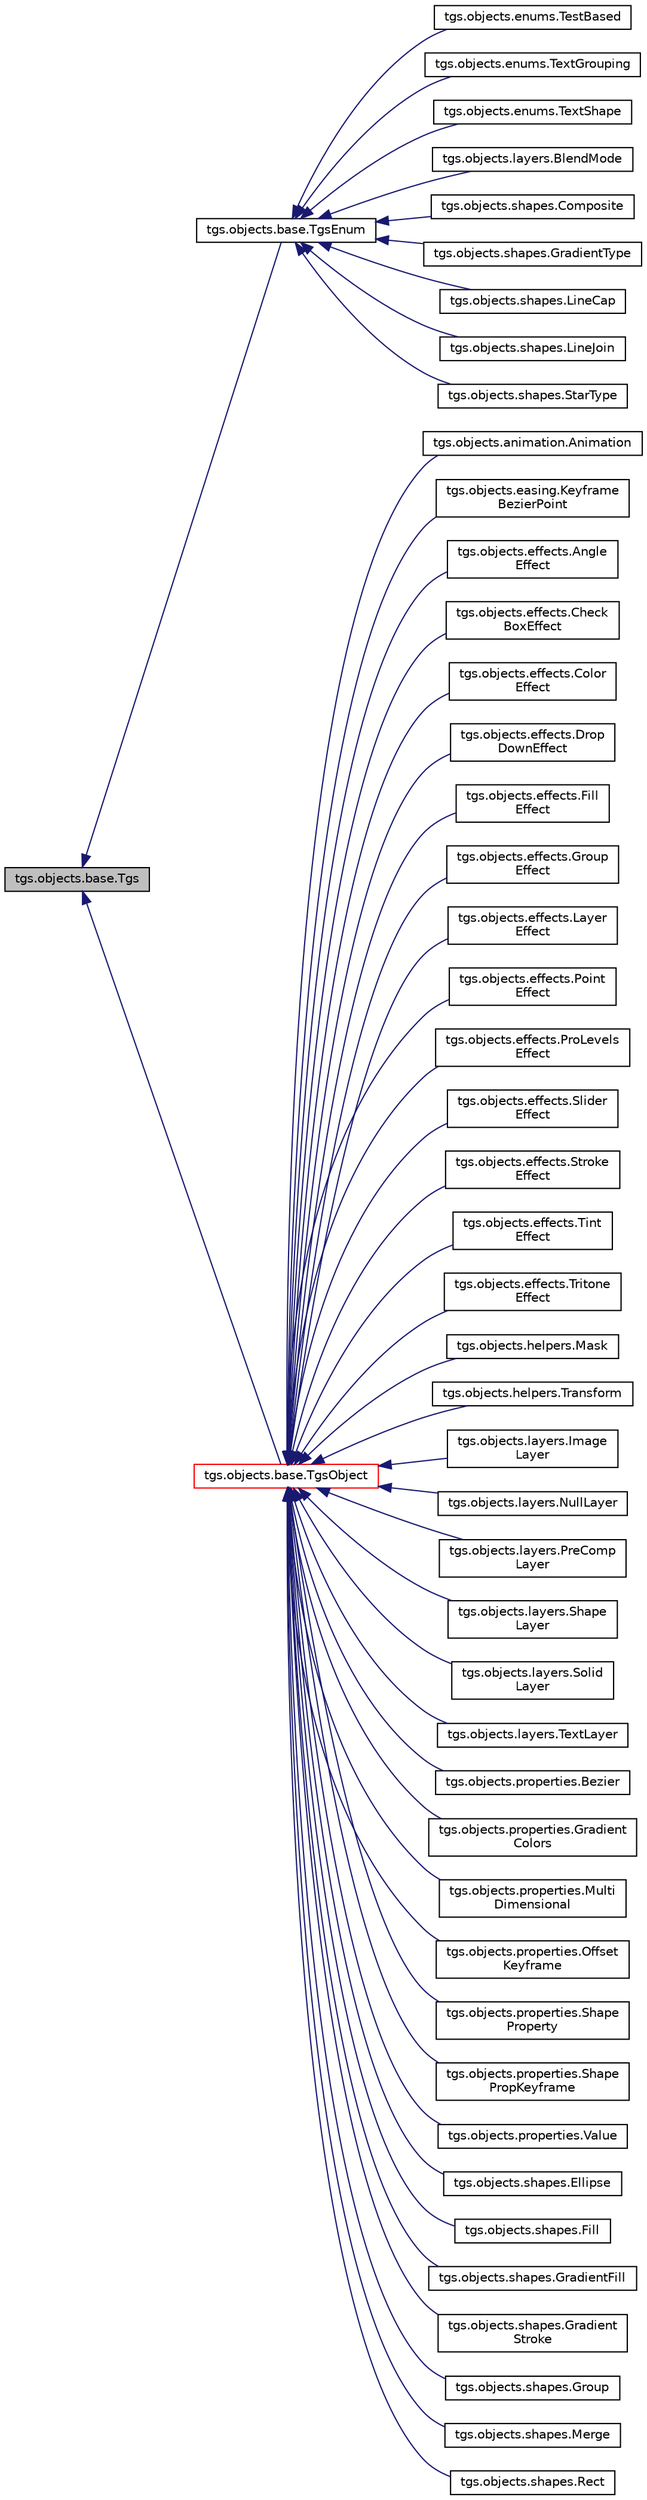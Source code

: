 digraph "tgs.objects.base.Tgs"
{
  edge [fontname="Helvetica",fontsize="10",labelfontname="Helvetica",labelfontsize="10"];
  node [fontname="Helvetica",fontsize="10",shape=record];
  rankdir="LR";
  Node0 [label="tgs.objects.base.Tgs",height=0.2,width=0.4,color="black", fillcolor="grey75", style="filled", fontcolor="black"];
  Node0 -> Node1 [dir="back",color="midnightblue",fontsize="10",style="solid",fontname="Helvetica"];
  Node1 [label="tgs.objects.base.TgsEnum",height=0.2,width=0.4,color="black", fillcolor="white", style="filled",URL="$classtgs_1_1objects_1_1base_1_1TgsEnum.html"];
  Node1 -> Node2 [dir="back",color="midnightblue",fontsize="10",style="solid",fontname="Helvetica"];
  Node2 [label="tgs.objects.enums.TestBased",height=0.2,width=0.4,color="black", fillcolor="white", style="filled",URL="$classtgs_1_1objects_1_1enums_1_1TestBased.html"];
  Node1 -> Node3 [dir="back",color="midnightblue",fontsize="10",style="solid",fontname="Helvetica"];
  Node3 [label="tgs.objects.enums.TextGrouping",height=0.2,width=0.4,color="black", fillcolor="white", style="filled",URL="$classtgs_1_1objects_1_1enums_1_1TextGrouping.html"];
  Node1 -> Node4 [dir="back",color="midnightblue",fontsize="10",style="solid",fontname="Helvetica"];
  Node4 [label="tgs.objects.enums.TextShape",height=0.2,width=0.4,color="black", fillcolor="white", style="filled",URL="$classtgs_1_1objects_1_1enums_1_1TextShape.html"];
  Node1 -> Node5 [dir="back",color="midnightblue",fontsize="10",style="solid",fontname="Helvetica"];
  Node5 [label="tgs.objects.layers.BlendMode",height=0.2,width=0.4,color="black", fillcolor="white", style="filled",URL="$classtgs_1_1objects_1_1layers_1_1BlendMode.html"];
  Node1 -> Node6 [dir="back",color="midnightblue",fontsize="10",style="solid",fontname="Helvetica"];
  Node6 [label="tgs.objects.shapes.Composite",height=0.2,width=0.4,color="black", fillcolor="white", style="filled",URL="$classtgs_1_1objects_1_1shapes_1_1Composite.html"];
  Node1 -> Node7 [dir="back",color="midnightblue",fontsize="10",style="solid",fontname="Helvetica"];
  Node7 [label="tgs.objects.shapes.GradientType",height=0.2,width=0.4,color="black", fillcolor="white", style="filled",URL="$classtgs_1_1objects_1_1shapes_1_1GradientType.html"];
  Node1 -> Node8 [dir="back",color="midnightblue",fontsize="10",style="solid",fontname="Helvetica"];
  Node8 [label="tgs.objects.shapes.LineCap",height=0.2,width=0.4,color="black", fillcolor="white", style="filled",URL="$classtgs_1_1objects_1_1shapes_1_1LineCap.html"];
  Node1 -> Node9 [dir="back",color="midnightblue",fontsize="10",style="solid",fontname="Helvetica"];
  Node9 [label="tgs.objects.shapes.LineJoin",height=0.2,width=0.4,color="black", fillcolor="white", style="filled",URL="$classtgs_1_1objects_1_1shapes_1_1LineJoin.html"];
  Node1 -> Node10 [dir="back",color="midnightblue",fontsize="10",style="solid",fontname="Helvetica"];
  Node10 [label="tgs.objects.shapes.StarType",height=0.2,width=0.4,color="black", fillcolor="white", style="filled",URL="$classtgs_1_1objects_1_1shapes_1_1StarType.html"];
  Node0 -> Node11 [dir="back",color="midnightblue",fontsize="10",style="solid",fontname="Helvetica"];
  Node11 [label="tgs.objects.base.TgsObject",height=0.2,width=0.4,color="red", fillcolor="white", style="filled",URL="$classtgs_1_1objects_1_1base_1_1TgsObject.html"];
  Node11 -> Node12 [dir="back",color="midnightblue",fontsize="10",style="solid",fontname="Helvetica"];
  Node12 [label="tgs.objects.animation.Animation",height=0.2,width=0.4,color="black", fillcolor="white", style="filled",URL="$classtgs_1_1objects_1_1animation_1_1Animation.html"];
  Node11 -> Node13 [dir="back",color="midnightblue",fontsize="10",style="solid",fontname="Helvetica"];
  Node13 [label="tgs.objects.easing.Keyframe\lBezierPoint",height=0.2,width=0.4,color="black", fillcolor="white", style="filled",URL="$classtgs_1_1objects_1_1easing_1_1KeyframeBezierPoint.html"];
  Node11 -> Node14 [dir="back",color="midnightblue",fontsize="10",style="solid",fontname="Helvetica"];
  Node14 [label="tgs.objects.effects.Angle\lEffect",height=0.2,width=0.4,color="black", fillcolor="white", style="filled",URL="$classtgs_1_1objects_1_1effects_1_1AngleEffect.html"];
  Node11 -> Node15 [dir="back",color="midnightblue",fontsize="10",style="solid",fontname="Helvetica"];
  Node15 [label="tgs.objects.effects.Check\lBoxEffect",height=0.2,width=0.4,color="black", fillcolor="white", style="filled",URL="$classtgs_1_1objects_1_1effects_1_1CheckBoxEffect.html"];
  Node11 -> Node16 [dir="back",color="midnightblue",fontsize="10",style="solid",fontname="Helvetica"];
  Node16 [label="tgs.objects.effects.Color\lEffect",height=0.2,width=0.4,color="black", fillcolor="white", style="filled",URL="$classtgs_1_1objects_1_1effects_1_1ColorEffect.html"];
  Node11 -> Node17 [dir="back",color="midnightblue",fontsize="10",style="solid",fontname="Helvetica"];
  Node17 [label="tgs.objects.effects.Drop\lDownEffect",height=0.2,width=0.4,color="black", fillcolor="white", style="filled",URL="$classtgs_1_1objects_1_1effects_1_1DropDownEffect.html"];
  Node11 -> Node18 [dir="back",color="midnightblue",fontsize="10",style="solid",fontname="Helvetica"];
  Node18 [label="tgs.objects.effects.Fill\lEffect",height=0.2,width=0.4,color="black", fillcolor="white", style="filled",URL="$classtgs_1_1objects_1_1effects_1_1FillEffect.html"];
  Node11 -> Node19 [dir="back",color="midnightblue",fontsize="10",style="solid",fontname="Helvetica"];
  Node19 [label="tgs.objects.effects.Group\lEffect",height=0.2,width=0.4,color="black", fillcolor="white", style="filled",URL="$classtgs_1_1objects_1_1effects_1_1GroupEffect.html"];
  Node11 -> Node20 [dir="back",color="midnightblue",fontsize="10",style="solid",fontname="Helvetica"];
  Node20 [label="tgs.objects.effects.Layer\lEffect",height=0.2,width=0.4,color="black", fillcolor="white", style="filled",URL="$classtgs_1_1objects_1_1effects_1_1LayerEffect.html"];
  Node11 -> Node21 [dir="back",color="midnightblue",fontsize="10",style="solid",fontname="Helvetica"];
  Node21 [label="tgs.objects.effects.Point\lEffect",height=0.2,width=0.4,color="black", fillcolor="white", style="filled",URL="$classtgs_1_1objects_1_1effects_1_1PointEffect.html"];
  Node11 -> Node22 [dir="back",color="midnightblue",fontsize="10",style="solid",fontname="Helvetica"];
  Node22 [label="tgs.objects.effects.ProLevels\lEffect",height=0.2,width=0.4,color="black", fillcolor="white", style="filled",URL="$classtgs_1_1objects_1_1effects_1_1ProLevelsEffect.html"];
  Node11 -> Node23 [dir="back",color="midnightblue",fontsize="10",style="solid",fontname="Helvetica"];
  Node23 [label="tgs.objects.effects.Slider\lEffect",height=0.2,width=0.4,color="black", fillcolor="white", style="filled",URL="$classtgs_1_1objects_1_1effects_1_1SliderEffect.html"];
  Node11 -> Node24 [dir="back",color="midnightblue",fontsize="10",style="solid",fontname="Helvetica"];
  Node24 [label="tgs.objects.effects.Stroke\lEffect",height=0.2,width=0.4,color="black", fillcolor="white", style="filled",URL="$classtgs_1_1objects_1_1effects_1_1StrokeEffect.html"];
  Node11 -> Node25 [dir="back",color="midnightblue",fontsize="10",style="solid",fontname="Helvetica"];
  Node25 [label="tgs.objects.effects.Tint\lEffect",height=0.2,width=0.4,color="black", fillcolor="white", style="filled",URL="$classtgs_1_1objects_1_1effects_1_1TintEffect.html"];
  Node11 -> Node26 [dir="back",color="midnightblue",fontsize="10",style="solid",fontname="Helvetica"];
  Node26 [label="tgs.objects.effects.Tritone\lEffect",height=0.2,width=0.4,color="black", fillcolor="white", style="filled",URL="$classtgs_1_1objects_1_1effects_1_1TritoneEffect.html"];
  Node11 -> Node27 [dir="back",color="midnightblue",fontsize="10",style="solid",fontname="Helvetica"];
  Node27 [label="tgs.objects.helpers.Mask",height=0.2,width=0.4,color="black", fillcolor="white", style="filled",URL="$classtgs_1_1objects_1_1helpers_1_1Mask.html"];
  Node11 -> Node28 [dir="back",color="midnightblue",fontsize="10",style="solid",fontname="Helvetica"];
  Node28 [label="tgs.objects.helpers.Transform",height=0.2,width=0.4,color="black", fillcolor="white", style="filled",URL="$classtgs_1_1objects_1_1helpers_1_1Transform.html"];
  Node11 -> Node29 [dir="back",color="midnightblue",fontsize="10",style="solid",fontname="Helvetica"];
  Node29 [label="tgs.objects.layers.Image\lLayer",height=0.2,width=0.4,color="black", fillcolor="white", style="filled",URL="$classtgs_1_1objects_1_1layers_1_1ImageLayer.html"];
  Node11 -> Node30 [dir="back",color="midnightblue",fontsize="10",style="solid",fontname="Helvetica"];
  Node30 [label="tgs.objects.layers.NullLayer",height=0.2,width=0.4,color="black", fillcolor="white", style="filled",URL="$classtgs_1_1objects_1_1layers_1_1NullLayer.html"];
  Node11 -> Node31 [dir="back",color="midnightblue",fontsize="10",style="solid",fontname="Helvetica"];
  Node31 [label="tgs.objects.layers.PreComp\lLayer",height=0.2,width=0.4,color="black", fillcolor="white", style="filled",URL="$classtgs_1_1objects_1_1layers_1_1PreCompLayer.html"];
  Node11 -> Node32 [dir="back",color="midnightblue",fontsize="10",style="solid",fontname="Helvetica"];
  Node32 [label="tgs.objects.layers.Shape\lLayer",height=0.2,width=0.4,color="black", fillcolor="white", style="filled",URL="$classtgs_1_1objects_1_1layers_1_1ShapeLayer.html"];
  Node11 -> Node33 [dir="back",color="midnightblue",fontsize="10",style="solid",fontname="Helvetica"];
  Node33 [label="tgs.objects.layers.Solid\lLayer",height=0.2,width=0.4,color="black", fillcolor="white", style="filled",URL="$classtgs_1_1objects_1_1layers_1_1SolidLayer.html"];
  Node11 -> Node34 [dir="back",color="midnightblue",fontsize="10",style="solid",fontname="Helvetica"];
  Node34 [label="tgs.objects.layers.TextLayer",height=0.2,width=0.4,color="black", fillcolor="white", style="filled",URL="$classtgs_1_1objects_1_1layers_1_1TextLayer.html"];
  Node11 -> Node35 [dir="back",color="midnightblue",fontsize="10",style="solid",fontname="Helvetica"];
  Node35 [label="tgs.objects.properties.Bezier",height=0.2,width=0.4,color="black", fillcolor="white", style="filled",URL="$classtgs_1_1objects_1_1properties_1_1Bezier.html"];
  Node11 -> Node36 [dir="back",color="midnightblue",fontsize="10",style="solid",fontname="Helvetica"];
  Node36 [label="tgs.objects.properties.Gradient\lColors",height=0.2,width=0.4,color="black", fillcolor="white", style="filled",URL="$classtgs_1_1objects_1_1properties_1_1GradientColors.html"];
  Node11 -> Node37 [dir="back",color="midnightblue",fontsize="10",style="solid",fontname="Helvetica"];
  Node37 [label="tgs.objects.properties.Multi\lDimensional",height=0.2,width=0.4,color="black", fillcolor="white", style="filled",URL="$classtgs_1_1objects_1_1properties_1_1MultiDimensional.html"];
  Node11 -> Node38 [dir="back",color="midnightblue",fontsize="10",style="solid",fontname="Helvetica"];
  Node38 [label="tgs.objects.properties.Offset\lKeyframe",height=0.2,width=0.4,color="black", fillcolor="white", style="filled",URL="$classtgs_1_1objects_1_1properties_1_1OffsetKeyframe.html"];
  Node11 -> Node39 [dir="back",color="midnightblue",fontsize="10",style="solid",fontname="Helvetica"];
  Node39 [label="tgs.objects.properties.Shape\lProperty",height=0.2,width=0.4,color="black", fillcolor="white", style="filled",URL="$classtgs_1_1objects_1_1properties_1_1ShapeProperty.html"];
  Node11 -> Node40 [dir="back",color="midnightblue",fontsize="10",style="solid",fontname="Helvetica"];
  Node40 [label="tgs.objects.properties.Shape\lPropKeyframe",height=0.2,width=0.4,color="black", fillcolor="white", style="filled",URL="$classtgs_1_1objects_1_1properties_1_1ShapePropKeyframe.html"];
  Node11 -> Node41 [dir="back",color="midnightblue",fontsize="10",style="solid",fontname="Helvetica"];
  Node41 [label="tgs.objects.properties.Value",height=0.2,width=0.4,color="black", fillcolor="white", style="filled",URL="$classtgs_1_1objects_1_1properties_1_1Value.html"];
  Node11 -> Node42 [dir="back",color="midnightblue",fontsize="10",style="solid",fontname="Helvetica"];
  Node42 [label="tgs.objects.shapes.Ellipse",height=0.2,width=0.4,color="black", fillcolor="white", style="filled",URL="$classtgs_1_1objects_1_1shapes_1_1Ellipse.html"];
  Node11 -> Node43 [dir="back",color="midnightblue",fontsize="10",style="solid",fontname="Helvetica"];
  Node43 [label="tgs.objects.shapes.Fill",height=0.2,width=0.4,color="black", fillcolor="white", style="filled",URL="$classtgs_1_1objects_1_1shapes_1_1Fill.html"];
  Node11 -> Node44 [dir="back",color="midnightblue",fontsize="10",style="solid",fontname="Helvetica"];
  Node44 [label="tgs.objects.shapes.GradientFill",height=0.2,width=0.4,color="black", fillcolor="white", style="filled",URL="$classtgs_1_1objects_1_1shapes_1_1GradientFill.html"];
  Node11 -> Node45 [dir="back",color="midnightblue",fontsize="10",style="solid",fontname="Helvetica"];
  Node45 [label="tgs.objects.shapes.Gradient\lStroke",height=0.2,width=0.4,color="black", fillcolor="white", style="filled",URL="$classtgs_1_1objects_1_1shapes_1_1GradientStroke.html"];
  Node11 -> Node46 [dir="back",color="midnightblue",fontsize="10",style="solid",fontname="Helvetica"];
  Node46 [label="tgs.objects.shapes.Group",height=0.2,width=0.4,color="black", fillcolor="white", style="filled",URL="$classtgs_1_1objects_1_1shapes_1_1Group.html"];
  Node11 -> Node47 [dir="back",color="midnightblue",fontsize="10",style="solid",fontname="Helvetica"];
  Node47 [label="tgs.objects.shapes.Merge",height=0.2,width=0.4,color="black", fillcolor="white", style="filled",URL="$classtgs_1_1objects_1_1shapes_1_1Merge.html"];
  Node11 -> Node48 [dir="back",color="midnightblue",fontsize="10",style="solid",fontname="Helvetica"];
  Node48 [label="tgs.objects.shapes.Rect",height=0.2,width=0.4,color="black", fillcolor="white", style="filled",URL="$classtgs_1_1objects_1_1shapes_1_1Rect.html"];
}
